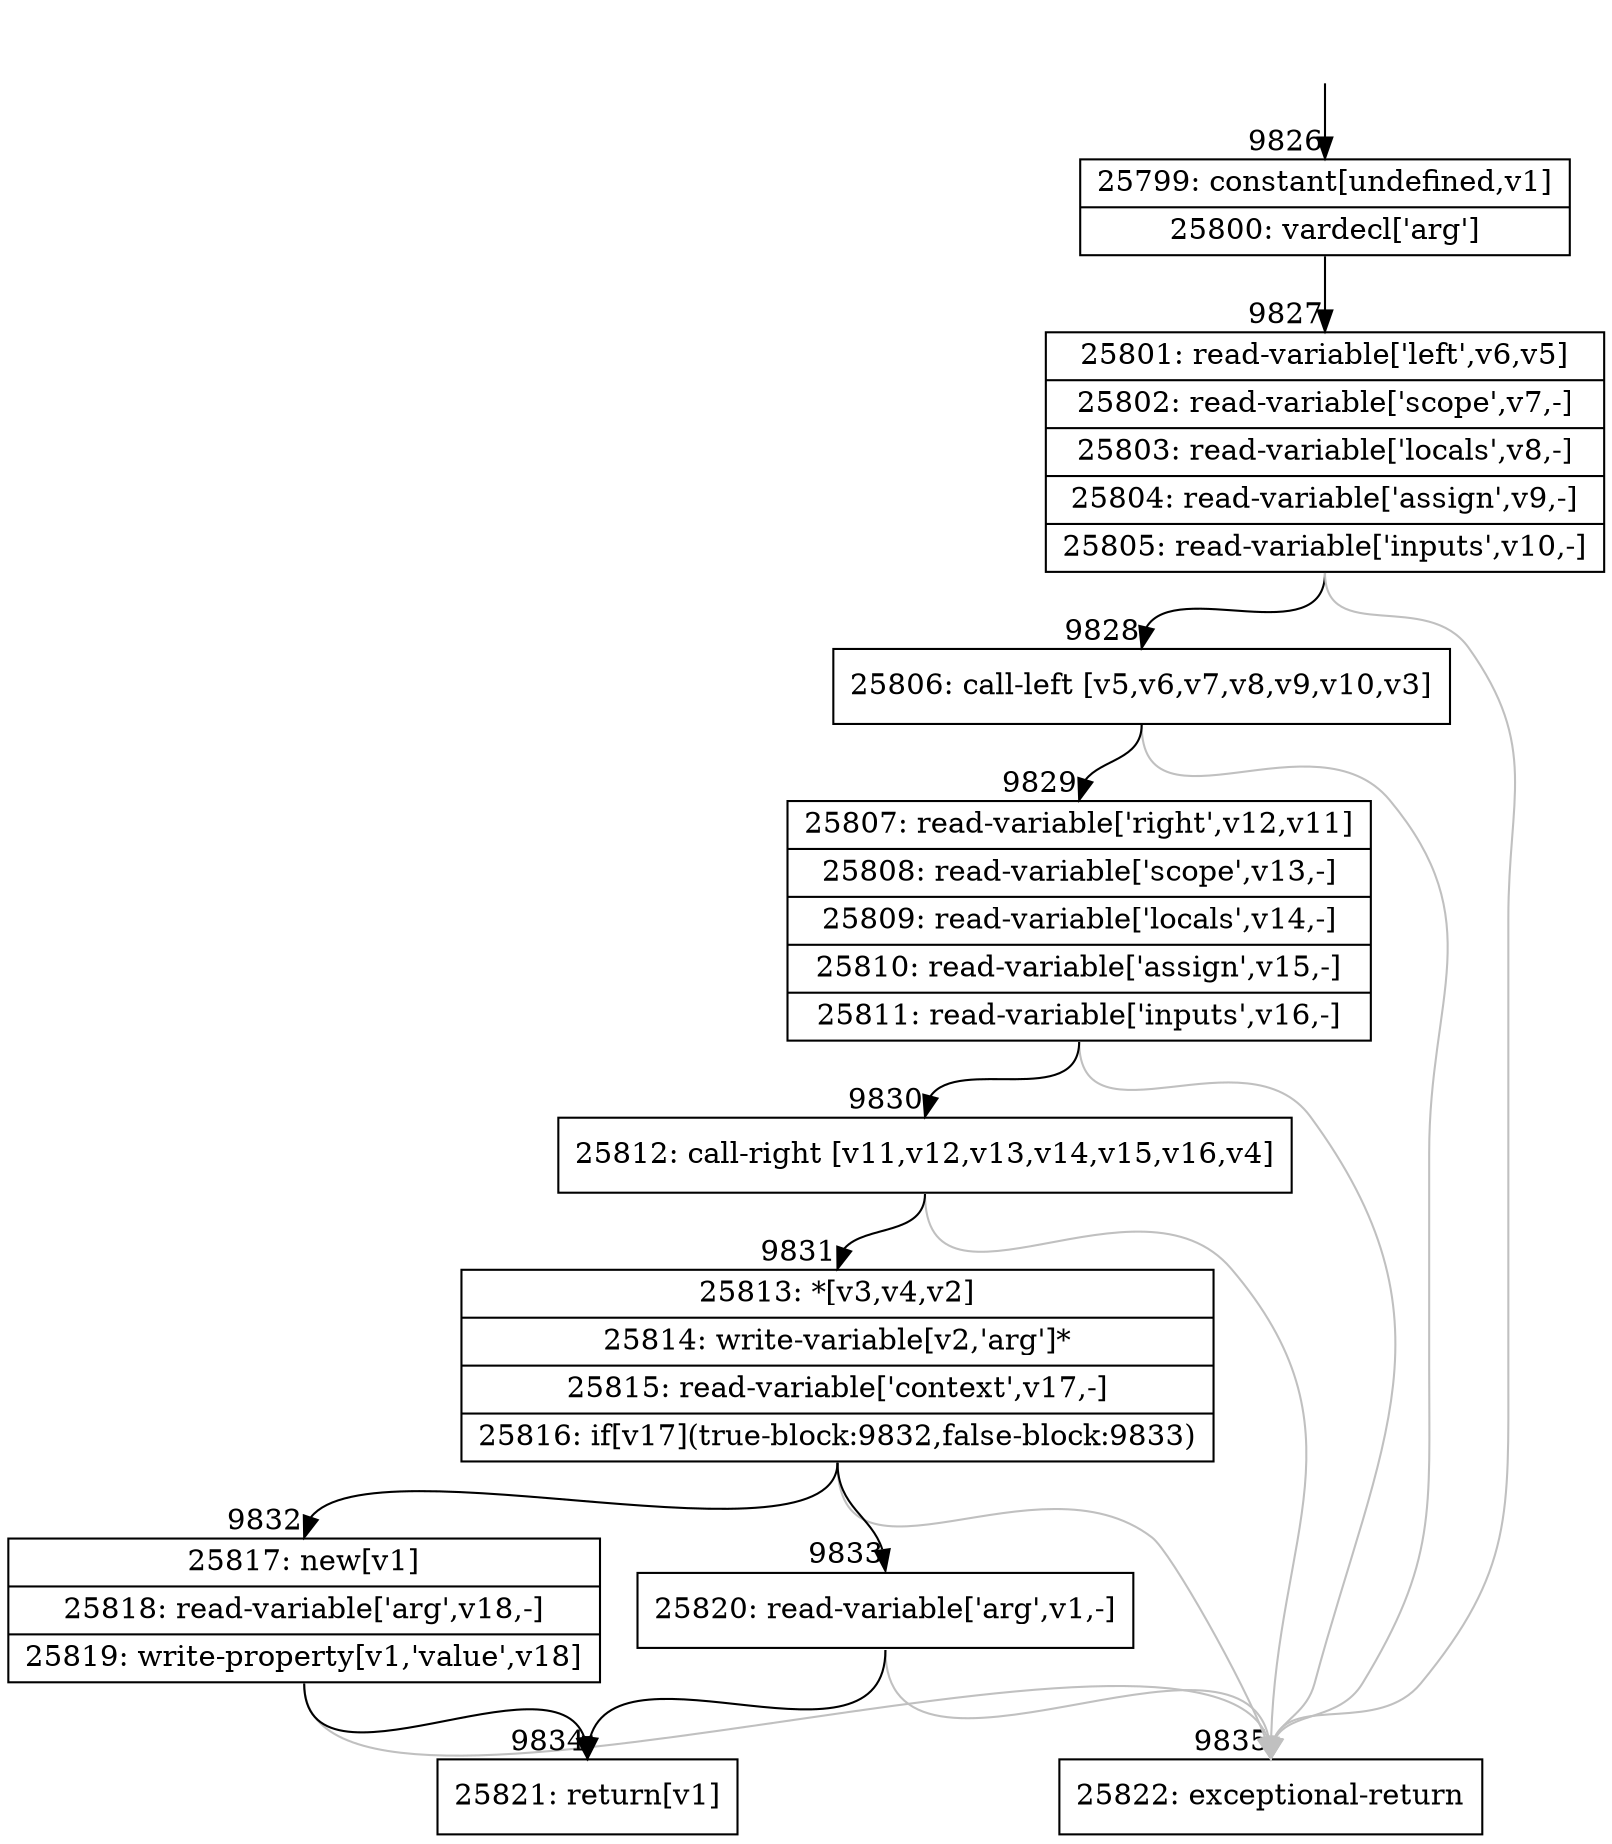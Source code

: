 digraph {
rankdir="TD"
BB_entry726[shape=none,label=""];
BB_entry726 -> BB9826 [tailport=s, headport=n, headlabel="    9826"]
BB9826 [shape=record label="{25799: constant[undefined,v1]|25800: vardecl['arg']}" ] 
BB9826 -> BB9827 [tailport=s, headport=n, headlabel="      9827"]
BB9827 [shape=record label="{25801: read-variable['left',v6,v5]|25802: read-variable['scope',v7,-]|25803: read-variable['locals',v8,-]|25804: read-variable['assign',v9,-]|25805: read-variable['inputs',v10,-]}" ] 
BB9827 -> BB9828 [tailport=s, headport=n, headlabel="      9828"]
BB9827 -> BB9835 [tailport=s, headport=n, color=gray, headlabel="      9835"]
BB9828 [shape=record label="{25806: call-left [v5,v6,v7,v8,v9,v10,v3]}" ] 
BB9828 -> BB9829 [tailport=s, headport=n, headlabel="      9829"]
BB9828 -> BB9835 [tailport=s, headport=n, color=gray]
BB9829 [shape=record label="{25807: read-variable['right',v12,v11]|25808: read-variable['scope',v13,-]|25809: read-variable['locals',v14,-]|25810: read-variable['assign',v15,-]|25811: read-variable['inputs',v16,-]}" ] 
BB9829 -> BB9830 [tailport=s, headport=n, headlabel="      9830"]
BB9829 -> BB9835 [tailport=s, headport=n, color=gray]
BB9830 [shape=record label="{25812: call-right [v11,v12,v13,v14,v15,v16,v4]}" ] 
BB9830 -> BB9831 [tailport=s, headport=n, headlabel="      9831"]
BB9830 -> BB9835 [tailport=s, headport=n, color=gray]
BB9831 [shape=record label="{25813: *[v3,v4,v2]|25814: write-variable[v2,'arg']*|25815: read-variable['context',v17,-]|25816: if[v17](true-block:9832,false-block:9833)}" ] 
BB9831 -> BB9832 [tailport=s, headport=n, headlabel="      9832"]
BB9831 -> BB9833 [tailport=s, headport=n, headlabel="      9833"]
BB9831 -> BB9835 [tailport=s, headport=n, color=gray]
BB9832 [shape=record label="{25817: new[v1]|25818: read-variable['arg',v18,-]|25819: write-property[v1,'value',v18]}" ] 
BB9832 -> BB9834 [tailport=s, headport=n, headlabel="      9834"]
BB9832 -> BB9835 [tailport=s, headport=n, color=gray]
BB9833 [shape=record label="{25820: read-variable['arg',v1,-]}" ] 
BB9833 -> BB9834 [tailport=s, headport=n]
BB9833 -> BB9835 [tailport=s, headport=n, color=gray]
BB9834 [shape=record label="{25821: return[v1]}" ] 
BB9835 [shape=record label="{25822: exceptional-return}" ] 
//#$~ 13788
}

